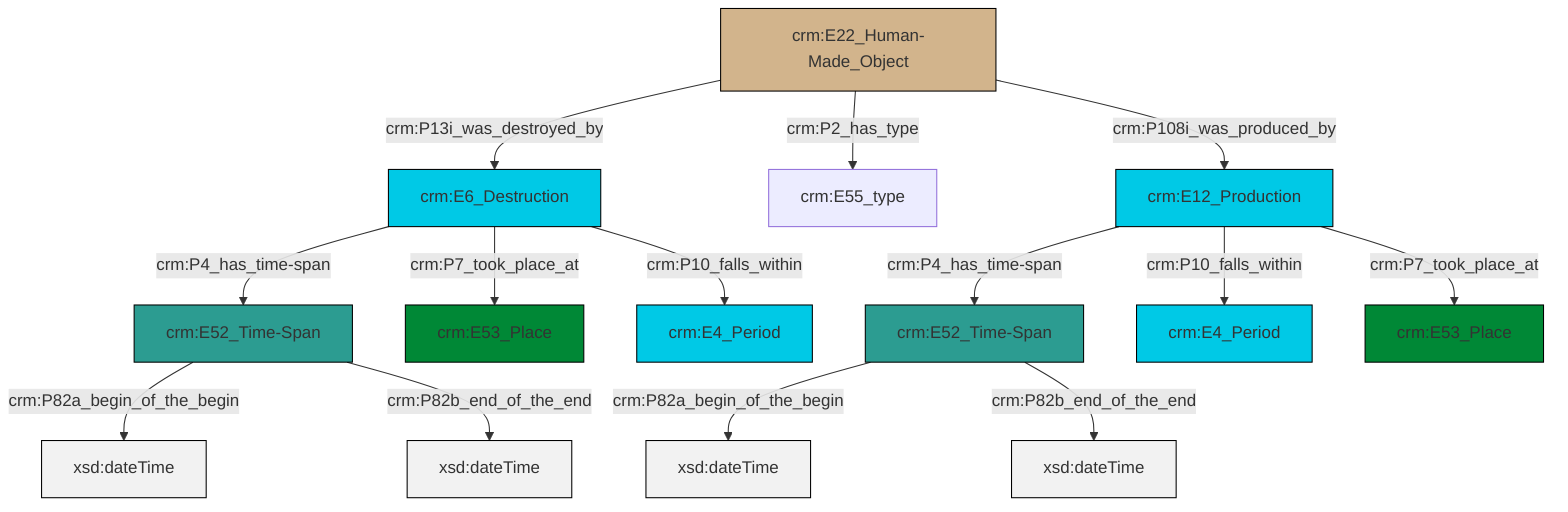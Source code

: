 graph TD
classDef Literal fill:#f2f2f2,stroke:#000000;
classDef CRM_Entity fill:#FFFFFF,stroke:#000000;
classDef Temporal_Entity fill:#00C9E6, stroke:#000000;
classDef Type fill:#E18312, stroke:#000000;
classDef Time-Span fill:#2C9C91, stroke:#000000;
classDef Appellation fill:#FFEB7F, stroke:#000000;
classDef Place fill:#008836, stroke:#000000;
classDef Persistent_Item fill:#B266B2, stroke:#000000;
classDef Conceptual_Object fill:#FFD700, stroke:#000000;
classDef Physical_Thing fill:#D2B48C, stroke:#000000;
classDef Actor fill:#f58aad, stroke:#000000;
classDef PC_Classes fill:#4ce600, stroke:#000000;
classDef Multi fill:#cccccc,stroke:#000000;

0["crm:E52_Time-Span"]:::Time-Span -->|crm:P82a_begin_of_the_begin| 1[xsd:dateTime]:::Literal
4["crm:E6_Destruction"]:::Temporal_Entity -->|crm:P4_has_time-span| 0["crm:E52_Time-Span"]:::Time-Span
5["crm:E22_Human-Made_Object"]:::Physical_Thing -->|crm:P13i_was_destroyed_by| 4["crm:E6_Destruction"]:::Temporal_Entity
4["crm:E6_Destruction"]:::Temporal_Entity -->|crm:P7_took_place_at| 11["crm:E53_Place"]:::Place
5["crm:E22_Human-Made_Object"]:::Physical_Thing -->|crm:P2_has_type| 9["crm:E55_type"]:::Default
15["crm:E12_Production"]:::Temporal_Entity -->|crm:P4_has_time-span| 2["crm:E52_Time-Span"]:::Time-Span
5["crm:E22_Human-Made_Object"]:::Physical_Thing -->|crm:P108i_was_produced_by| 15["crm:E12_Production"]:::Temporal_Entity
4["crm:E6_Destruction"]:::Temporal_Entity -->|crm:P10_falls_within| 13["crm:E4_Period"]:::Temporal_Entity
2["crm:E52_Time-Span"]:::Time-Span -->|crm:P82a_begin_of_the_begin| 18[xsd:dateTime]:::Literal
15["crm:E12_Production"]:::Temporal_Entity -->|crm:P10_falls_within| 7["crm:E4_Period"]:::Temporal_Entity
0["crm:E52_Time-Span"]:::Time-Span -->|crm:P82b_end_of_the_end| 19[xsd:dateTime]:::Literal
15["crm:E12_Production"]:::Temporal_Entity -->|crm:P7_took_place_at| 21["crm:E53_Place"]:::Place
2["crm:E52_Time-Span"]:::Time-Span -->|crm:P82b_end_of_the_end| 23[xsd:dateTime]:::Literal